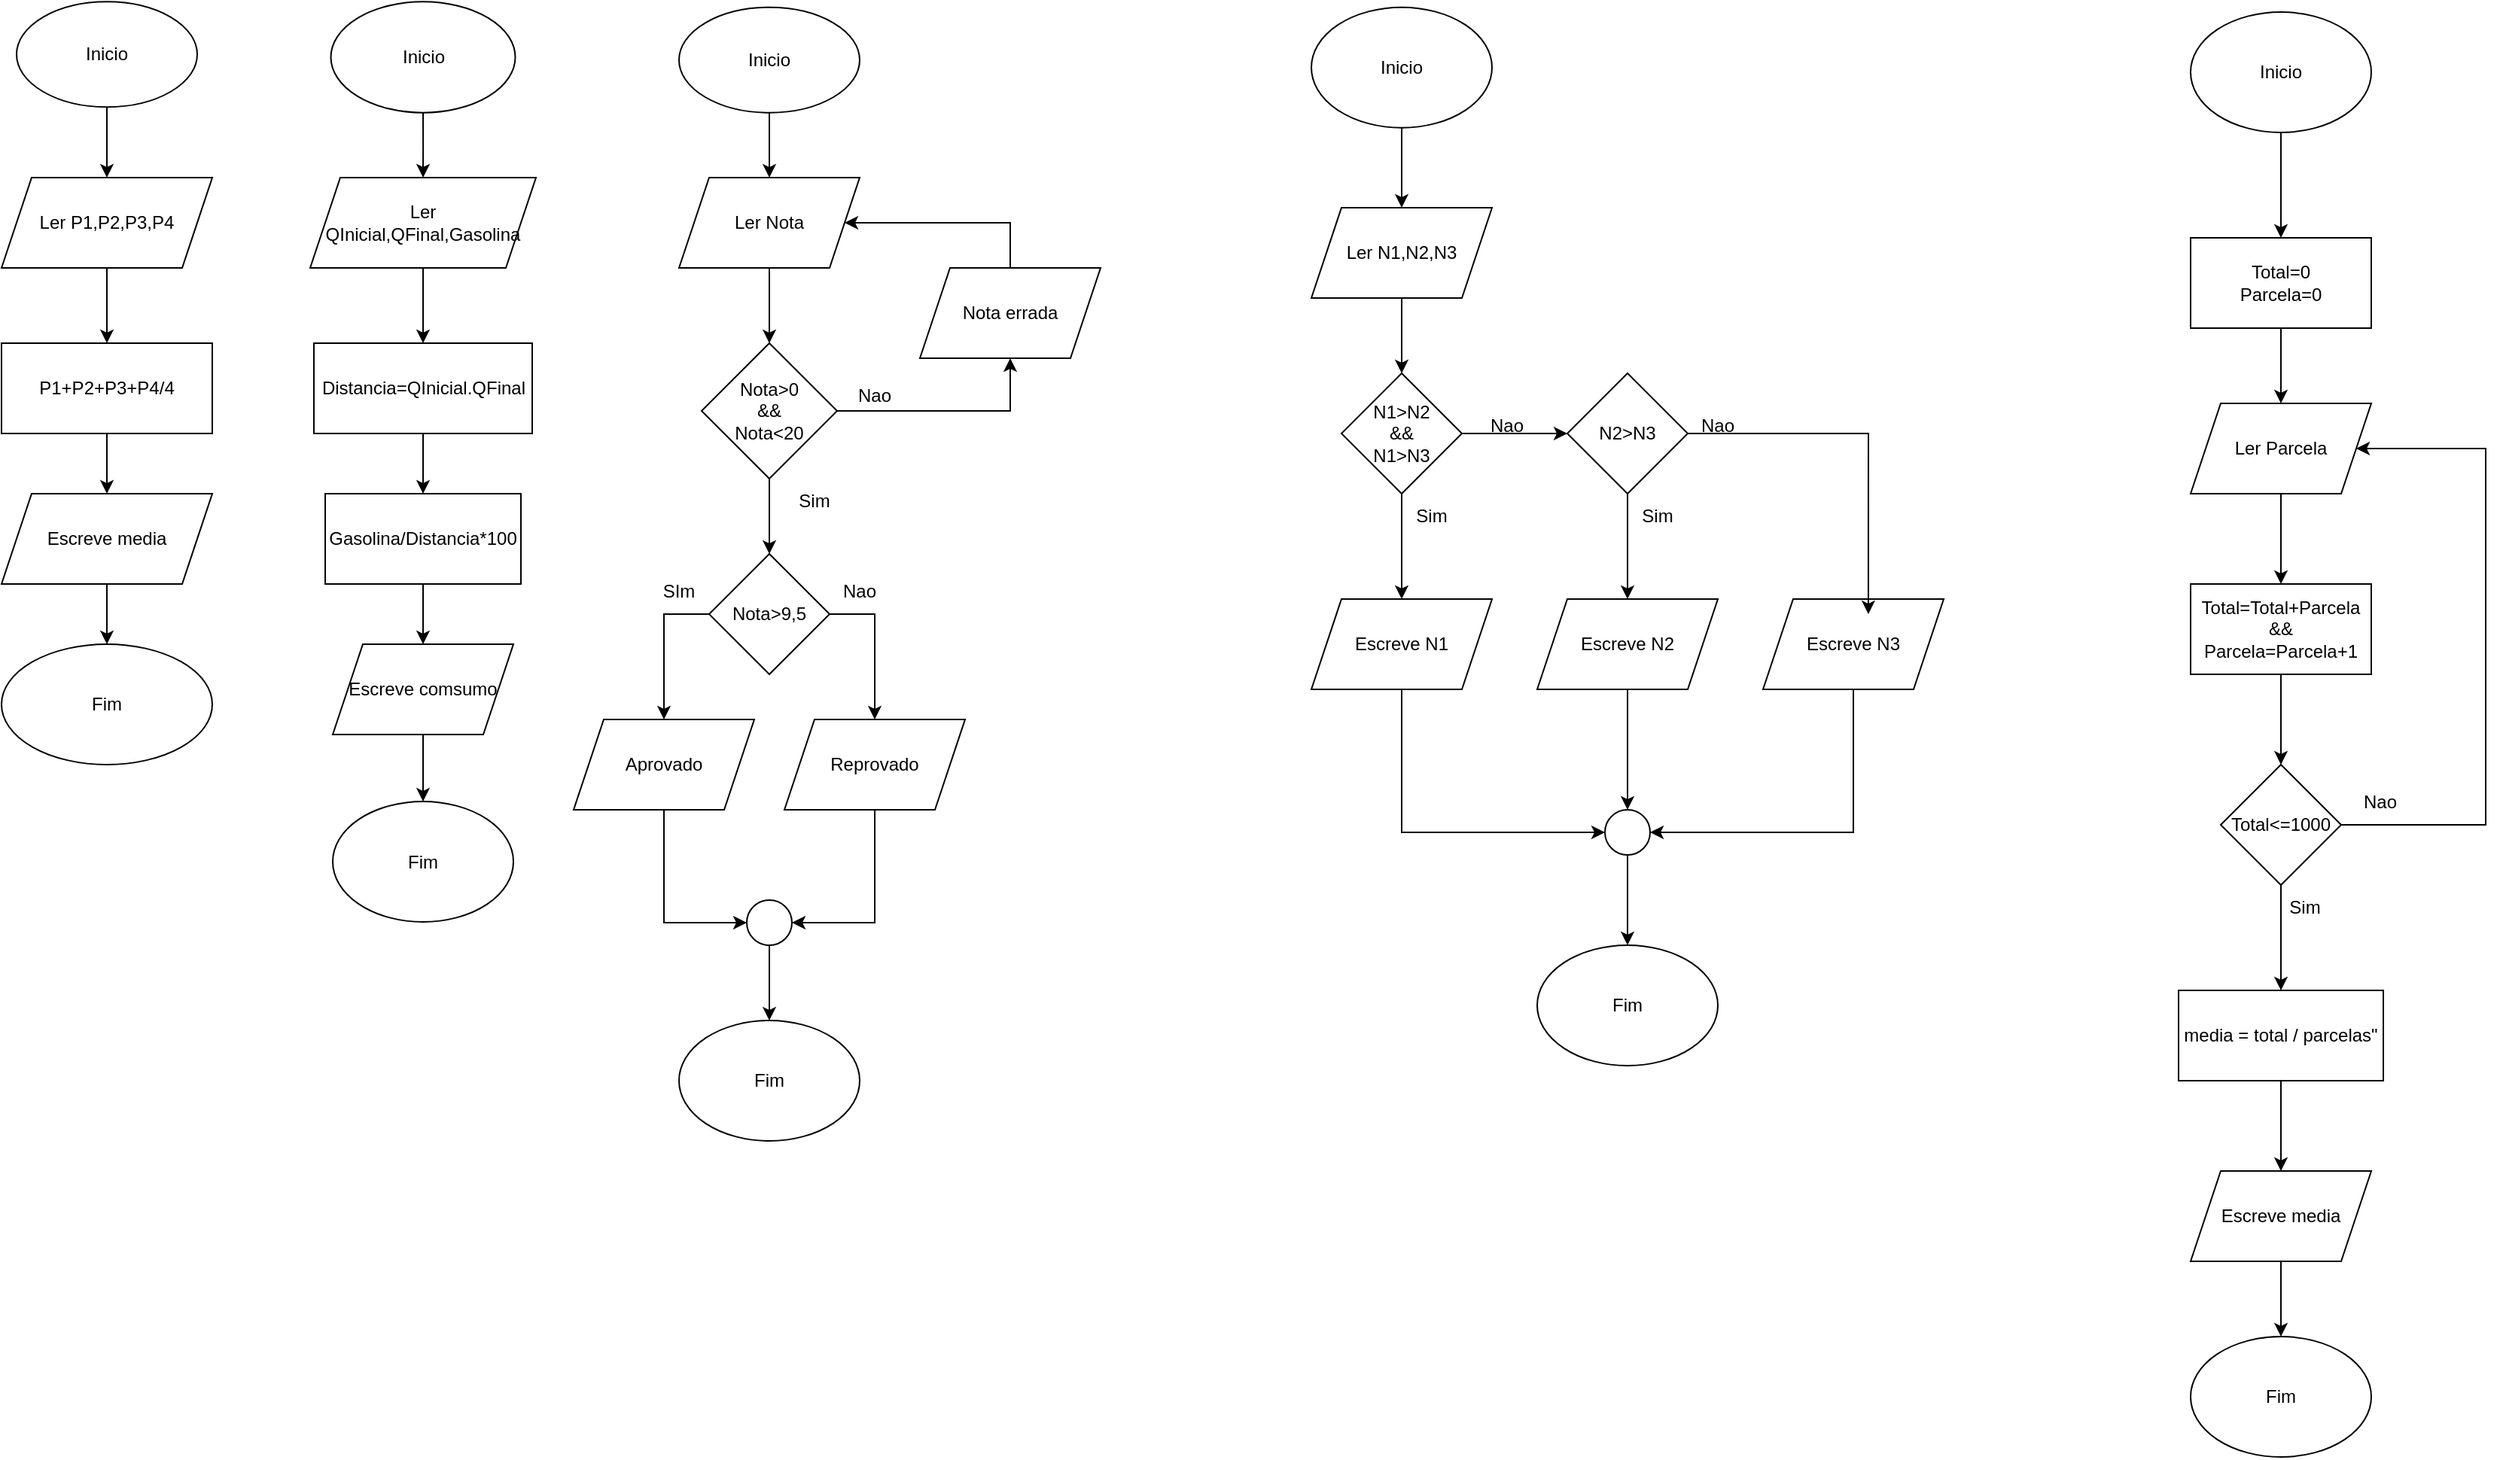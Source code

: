 <mxfile version="24.7.17">
  <diagram name="Página-1" id="kMsXeV2OVkawjESqdthg">
    <mxGraphModel dx="1500" dy="933" grid="1" gridSize="10" guides="1" tooltips="1" connect="1" arrows="1" fold="1" page="1" pageScale="1" pageWidth="827" pageHeight="1169" math="0" shadow="0">
      <root>
        <mxCell id="0" />
        <mxCell id="1" parent="0" />
        <mxCell id="W88fAptLdFSlkXJ4jm0--39" value="" style="edgeStyle=orthogonalEdgeStyle;rounded=0;orthogonalLoop=1;jettySize=auto;html=1;" edge="1" parent="1" source="W88fAptLdFSlkXJ4jm0--23" target="W88fAptLdFSlkXJ4jm0--28">
          <mxGeometry relative="1" as="geometry" />
        </mxCell>
        <mxCell id="W88fAptLdFSlkXJ4jm0--23" value="Inicio" style="ellipse;whiteSpace=wrap;html=1;" vertex="1" parent="1">
          <mxGeometry x="90" y="13.13" width="120" height="70" as="geometry" />
        </mxCell>
        <mxCell id="W88fAptLdFSlkXJ4jm0--40" value="" style="edgeStyle=orthogonalEdgeStyle;rounded=0;orthogonalLoop=1;jettySize=auto;html=1;" edge="1" parent="1" source="W88fAptLdFSlkXJ4jm0--28" target="W88fAptLdFSlkXJ4jm0--6">
          <mxGeometry relative="1" as="geometry" />
        </mxCell>
        <mxCell id="W88fAptLdFSlkXJ4jm0--28" value="Ler P1,P2,P3,P4" style="shape=parallelogram;perimeter=parallelogramPerimeter;whiteSpace=wrap;html=1;fixedSize=1;" vertex="1" parent="1">
          <mxGeometry x="80" y="130" width="140" height="60" as="geometry" />
        </mxCell>
        <mxCell id="W88fAptLdFSlkXJ4jm0--6" value="P1+P2+P3+P4/4" style="rounded=0;whiteSpace=wrap;html=1;" vertex="1" parent="1">
          <mxGeometry x="80" y="240" width="140" height="60" as="geometry" />
        </mxCell>
        <mxCell id="W88fAptLdFSlkXJ4jm0--9" value="" style="edgeStyle=orthogonalEdgeStyle;rounded=0;orthogonalLoop=1;jettySize=auto;html=1;" edge="1" parent="1" source="W88fAptLdFSlkXJ4jm0--6" target="W88fAptLdFSlkXJ4jm0--8">
          <mxGeometry relative="1" as="geometry" />
        </mxCell>
        <mxCell id="W88fAptLdFSlkXJ4jm0--8" value="Escreve media" style="shape=parallelogram;perimeter=parallelogramPerimeter;whiteSpace=wrap;html=1;fixedSize=1;" vertex="1" parent="1">
          <mxGeometry x="80" y="340" width="140" height="60" as="geometry" />
        </mxCell>
        <mxCell id="W88fAptLdFSlkXJ4jm0--11" value="" style="edgeStyle=orthogonalEdgeStyle;rounded=0;orthogonalLoop=1;jettySize=auto;html=1;" edge="1" parent="1" source="W88fAptLdFSlkXJ4jm0--8" target="W88fAptLdFSlkXJ4jm0--10">
          <mxGeometry relative="1" as="geometry" />
        </mxCell>
        <mxCell id="W88fAptLdFSlkXJ4jm0--10" value="Fim" style="ellipse;whiteSpace=wrap;html=1;" vertex="1" parent="1">
          <mxGeometry x="80" y="440" width="140" height="80" as="geometry" />
        </mxCell>
        <mxCell id="W88fAptLdFSlkXJ4jm0--41" value="" style="edgeStyle=orthogonalEdgeStyle;rounded=0;orthogonalLoop=1;jettySize=auto;html=1;" edge="1" parent="1" source="W88fAptLdFSlkXJ4jm0--36" target="W88fAptLdFSlkXJ4jm0--37">
          <mxGeometry relative="1" as="geometry" />
        </mxCell>
        <mxCell id="W88fAptLdFSlkXJ4jm0--36" value="Inicio" style="ellipse;whiteSpace=wrap;html=1;" vertex="1" parent="1">
          <mxGeometry x="298.75" y="13.13" width="122.5" height="73.75" as="geometry" />
        </mxCell>
        <mxCell id="W88fAptLdFSlkXJ4jm0--43" value="" style="edgeStyle=orthogonalEdgeStyle;rounded=0;orthogonalLoop=1;jettySize=auto;html=1;" edge="1" parent="1" source="W88fAptLdFSlkXJ4jm0--37" target="W88fAptLdFSlkXJ4jm0--42">
          <mxGeometry relative="1" as="geometry" />
        </mxCell>
        <mxCell id="W88fAptLdFSlkXJ4jm0--37" value="Ler QInicial,QFinal,Gasolina" style="shape=parallelogram;perimeter=parallelogramPerimeter;whiteSpace=wrap;html=1;fixedSize=1;" vertex="1" parent="1">
          <mxGeometry x="285" y="130" width="150" height="60" as="geometry" />
        </mxCell>
        <mxCell id="W88fAptLdFSlkXJ4jm0--45" value="" style="edgeStyle=orthogonalEdgeStyle;rounded=0;orthogonalLoop=1;jettySize=auto;html=1;" edge="1" parent="1" source="W88fAptLdFSlkXJ4jm0--42" target="W88fAptLdFSlkXJ4jm0--44">
          <mxGeometry relative="1" as="geometry" />
        </mxCell>
        <mxCell id="W88fAptLdFSlkXJ4jm0--42" value="Distancia=QInicial.QFinal" style="rounded=0;whiteSpace=wrap;html=1;" vertex="1" parent="1">
          <mxGeometry x="287.5" y="240" width="145" height="60" as="geometry" />
        </mxCell>
        <mxCell id="W88fAptLdFSlkXJ4jm0--47" value="" style="edgeStyle=orthogonalEdgeStyle;rounded=0;orthogonalLoop=1;jettySize=auto;html=1;" edge="1" parent="1" source="W88fAptLdFSlkXJ4jm0--44" target="W88fAptLdFSlkXJ4jm0--46">
          <mxGeometry relative="1" as="geometry" />
        </mxCell>
        <mxCell id="W88fAptLdFSlkXJ4jm0--44" value="Gasolina/Distancia*100" style="rounded=0;whiteSpace=wrap;html=1;" vertex="1" parent="1">
          <mxGeometry x="295" y="340" width="130" height="60" as="geometry" />
        </mxCell>
        <mxCell id="W88fAptLdFSlkXJ4jm0--49" value="" style="edgeStyle=orthogonalEdgeStyle;rounded=0;orthogonalLoop=1;jettySize=auto;html=1;" edge="1" parent="1" source="W88fAptLdFSlkXJ4jm0--46" target="W88fAptLdFSlkXJ4jm0--48">
          <mxGeometry relative="1" as="geometry" />
        </mxCell>
        <mxCell id="W88fAptLdFSlkXJ4jm0--46" value="Escreve comsumo" style="shape=parallelogram;perimeter=parallelogramPerimeter;whiteSpace=wrap;html=1;fixedSize=1;" vertex="1" parent="1">
          <mxGeometry x="300" y="440" width="120" height="60" as="geometry" />
        </mxCell>
        <mxCell id="W88fAptLdFSlkXJ4jm0--48" value="Fim" style="ellipse;whiteSpace=wrap;html=1;" vertex="1" parent="1">
          <mxGeometry x="300" y="544.5" width="120" height="80" as="geometry" />
        </mxCell>
        <mxCell id="W88fAptLdFSlkXJ4jm0--52" value="" style="edgeStyle=orthogonalEdgeStyle;rounded=0;orthogonalLoop=1;jettySize=auto;html=1;" edge="1" parent="1" source="W88fAptLdFSlkXJ4jm0--50" target="W88fAptLdFSlkXJ4jm0--51">
          <mxGeometry relative="1" as="geometry" />
        </mxCell>
        <mxCell id="W88fAptLdFSlkXJ4jm0--50" value="Inicio" style="ellipse;whiteSpace=wrap;html=1;" vertex="1" parent="1">
          <mxGeometry x="530" y="16.88" width="120" height="70" as="geometry" />
        </mxCell>
        <mxCell id="W88fAptLdFSlkXJ4jm0--54" value="" style="edgeStyle=orthogonalEdgeStyle;rounded=0;orthogonalLoop=1;jettySize=auto;html=1;" edge="1" parent="1" source="W88fAptLdFSlkXJ4jm0--51" target="W88fAptLdFSlkXJ4jm0--53">
          <mxGeometry relative="1" as="geometry" />
        </mxCell>
        <mxCell id="W88fAptLdFSlkXJ4jm0--51" value="Ler Nota" style="shape=parallelogram;perimeter=parallelogramPerimeter;whiteSpace=wrap;html=1;fixedSize=1;" vertex="1" parent="1">
          <mxGeometry x="530" y="130" width="120" height="60" as="geometry" />
        </mxCell>
        <mxCell id="W88fAptLdFSlkXJ4jm0--56" style="edgeStyle=orthogonalEdgeStyle;rounded=0;orthogonalLoop=1;jettySize=auto;html=1;entryX=0.5;entryY=1;entryDx=0;entryDy=0;" edge="1" parent="1" source="W88fAptLdFSlkXJ4jm0--53" target="W88fAptLdFSlkXJ4jm0--55">
          <mxGeometry relative="1" as="geometry" />
        </mxCell>
        <mxCell id="W88fAptLdFSlkXJ4jm0--64" value="" style="edgeStyle=orthogonalEdgeStyle;rounded=0;orthogonalLoop=1;jettySize=auto;html=1;" edge="1" parent="1" source="W88fAptLdFSlkXJ4jm0--53" target="W88fAptLdFSlkXJ4jm0--63">
          <mxGeometry relative="1" as="geometry" />
        </mxCell>
        <mxCell id="W88fAptLdFSlkXJ4jm0--53" value="Nota&amp;gt;0&lt;div&gt;&amp;amp;&amp;amp;&lt;/div&gt;&lt;div&gt;Nota&amp;lt;20&lt;/div&gt;" style="rhombus;whiteSpace=wrap;html=1;" vertex="1" parent="1">
          <mxGeometry x="545" y="240" width="90" height="90" as="geometry" />
        </mxCell>
        <mxCell id="W88fAptLdFSlkXJ4jm0--57" style="edgeStyle=orthogonalEdgeStyle;rounded=0;orthogonalLoop=1;jettySize=auto;html=1;" edge="1" parent="1" source="W88fAptLdFSlkXJ4jm0--55" target="W88fAptLdFSlkXJ4jm0--51">
          <mxGeometry relative="1" as="geometry">
            <Array as="points">
              <mxPoint x="750" y="160" />
            </Array>
          </mxGeometry>
        </mxCell>
        <mxCell id="W88fAptLdFSlkXJ4jm0--55" value="Nota errada" style="shape=parallelogram;perimeter=parallelogramPerimeter;whiteSpace=wrap;html=1;fixedSize=1;" vertex="1" parent="1">
          <mxGeometry x="690" y="190" width="120" height="60" as="geometry" />
        </mxCell>
        <mxCell id="W88fAptLdFSlkXJ4jm0--58" value="Sim" style="text;html=1;align=center;verticalAlign=middle;whiteSpace=wrap;rounded=0;" vertex="1" parent="1">
          <mxGeometry x="590" y="330" width="60" height="30" as="geometry" />
        </mxCell>
        <mxCell id="W88fAptLdFSlkXJ4jm0--59" value="Nao" style="text;html=1;align=center;verticalAlign=middle;whiteSpace=wrap;rounded=0;" vertex="1" parent="1">
          <mxGeometry x="630" y="260" width="60" height="30" as="geometry" />
        </mxCell>
        <mxCell id="W88fAptLdFSlkXJ4jm0--68" style="edgeStyle=orthogonalEdgeStyle;rounded=0;orthogonalLoop=1;jettySize=auto;html=1;entryX=0.5;entryY=0;entryDx=0;entryDy=0;" edge="1" parent="1" source="W88fAptLdFSlkXJ4jm0--63" target="W88fAptLdFSlkXJ4jm0--66">
          <mxGeometry relative="1" as="geometry">
            <Array as="points">
              <mxPoint x="520" y="420" />
            </Array>
          </mxGeometry>
        </mxCell>
        <mxCell id="W88fAptLdFSlkXJ4jm0--69" style="edgeStyle=orthogonalEdgeStyle;rounded=0;orthogonalLoop=1;jettySize=auto;html=1;entryX=0.5;entryY=0;entryDx=0;entryDy=0;" edge="1" parent="1" source="W88fAptLdFSlkXJ4jm0--63" target="W88fAptLdFSlkXJ4jm0--65">
          <mxGeometry relative="1" as="geometry">
            <mxPoint x="660" y="480" as="targetPoint" />
            <Array as="points">
              <mxPoint x="660" y="420" />
            </Array>
          </mxGeometry>
        </mxCell>
        <mxCell id="W88fAptLdFSlkXJ4jm0--63" value="Nota&amp;gt;9,5" style="rhombus;whiteSpace=wrap;html=1;" vertex="1" parent="1">
          <mxGeometry x="550" y="380" width="80" height="80" as="geometry" />
        </mxCell>
        <mxCell id="W88fAptLdFSlkXJ4jm0--79" style="edgeStyle=orthogonalEdgeStyle;rounded=0;orthogonalLoop=1;jettySize=auto;html=1;entryX=1;entryY=0.5;entryDx=0;entryDy=0;" edge="1" parent="1" source="W88fAptLdFSlkXJ4jm0--65" target="W88fAptLdFSlkXJ4jm0--77">
          <mxGeometry relative="1" as="geometry" />
        </mxCell>
        <mxCell id="W88fAptLdFSlkXJ4jm0--65" value="Reprovado" style="shape=parallelogram;perimeter=parallelogramPerimeter;whiteSpace=wrap;html=1;fixedSize=1;" vertex="1" parent="1">
          <mxGeometry x="600" y="490" width="120" height="60" as="geometry" />
        </mxCell>
        <mxCell id="W88fAptLdFSlkXJ4jm0--66" value="Aprovado" style="shape=parallelogram;perimeter=parallelogramPerimeter;whiteSpace=wrap;html=1;fixedSize=1;" vertex="1" parent="1">
          <mxGeometry x="460" y="490" width="120" height="60" as="geometry" />
        </mxCell>
        <mxCell id="W88fAptLdFSlkXJ4jm0--70" value="SIm" style="text;html=1;align=center;verticalAlign=middle;whiteSpace=wrap;rounded=0;" vertex="1" parent="1">
          <mxGeometry x="500" y="390" width="60" height="30" as="geometry" />
        </mxCell>
        <mxCell id="W88fAptLdFSlkXJ4jm0--71" value="Nao" style="text;html=1;align=center;verticalAlign=middle;whiteSpace=wrap;rounded=0;" vertex="1" parent="1">
          <mxGeometry x="620" y="390" width="60" height="30" as="geometry" />
        </mxCell>
        <mxCell id="W88fAptLdFSlkXJ4jm0--74" value="Fim" style="ellipse;whiteSpace=wrap;html=1;" vertex="1" parent="1">
          <mxGeometry x="530" y="690" width="120" height="80" as="geometry" />
        </mxCell>
        <mxCell id="W88fAptLdFSlkXJ4jm0--78" value="" style="edgeStyle=orthogonalEdgeStyle;rounded=0;orthogonalLoop=1;jettySize=auto;html=1;" edge="1" parent="1" source="W88fAptLdFSlkXJ4jm0--66" target="W88fAptLdFSlkXJ4jm0--77">
          <mxGeometry relative="1" as="geometry">
            <mxPoint x="520" y="550" as="sourcePoint" />
            <mxPoint x="590" y="690" as="targetPoint" />
            <Array as="points">
              <mxPoint x="520" y="625" />
            </Array>
          </mxGeometry>
        </mxCell>
        <mxCell id="W88fAptLdFSlkXJ4jm0--80" value="" style="edgeStyle=orthogonalEdgeStyle;rounded=0;orthogonalLoop=1;jettySize=auto;html=1;" edge="1" parent="1" source="W88fAptLdFSlkXJ4jm0--77" target="W88fAptLdFSlkXJ4jm0--74">
          <mxGeometry relative="1" as="geometry" />
        </mxCell>
        <mxCell id="W88fAptLdFSlkXJ4jm0--77" value="" style="ellipse;whiteSpace=wrap;html=1;aspect=fixed;" vertex="1" parent="1">
          <mxGeometry x="575" y="610" width="30" height="30" as="geometry" />
        </mxCell>
        <mxCell id="W88fAptLdFSlkXJ4jm0--83" value="" style="edgeStyle=orthogonalEdgeStyle;rounded=0;orthogonalLoop=1;jettySize=auto;html=1;" edge="1" parent="1" source="W88fAptLdFSlkXJ4jm0--81" target="W88fAptLdFSlkXJ4jm0--82">
          <mxGeometry relative="1" as="geometry" />
        </mxCell>
        <mxCell id="W88fAptLdFSlkXJ4jm0--81" value="Inicio" style="ellipse;whiteSpace=wrap;html=1;" vertex="1" parent="1">
          <mxGeometry x="950" y="16.88" width="120" height="80" as="geometry" />
        </mxCell>
        <mxCell id="W88fAptLdFSlkXJ4jm0--86" value="" style="edgeStyle=orthogonalEdgeStyle;rounded=0;orthogonalLoop=1;jettySize=auto;html=1;" edge="1" parent="1" source="W88fAptLdFSlkXJ4jm0--82" target="W88fAptLdFSlkXJ4jm0--85">
          <mxGeometry relative="1" as="geometry" />
        </mxCell>
        <mxCell id="W88fAptLdFSlkXJ4jm0--82" value="Ler N1,N2,N3" style="shape=parallelogram;perimeter=parallelogramPerimeter;whiteSpace=wrap;html=1;fixedSize=1;" vertex="1" parent="1">
          <mxGeometry x="950" y="150" width="120" height="60" as="geometry" />
        </mxCell>
        <mxCell id="W88fAptLdFSlkXJ4jm0--104" value="" style="edgeStyle=orthogonalEdgeStyle;rounded=0;orthogonalLoop=1;jettySize=auto;html=1;" edge="1" parent="1" source="W88fAptLdFSlkXJ4jm0--85" target="W88fAptLdFSlkXJ4jm0--103">
          <mxGeometry relative="1" as="geometry" />
        </mxCell>
        <mxCell id="W88fAptLdFSlkXJ4jm0--107" value="" style="edgeStyle=orthogonalEdgeStyle;rounded=0;orthogonalLoop=1;jettySize=auto;html=1;" edge="1" parent="1" source="W88fAptLdFSlkXJ4jm0--85" target="W88fAptLdFSlkXJ4jm0--106">
          <mxGeometry relative="1" as="geometry" />
        </mxCell>
        <mxCell id="W88fAptLdFSlkXJ4jm0--85" value="N1&amp;gt;N2&lt;div&gt;&amp;amp;&amp;amp;&lt;/div&gt;&lt;div&gt;N1&amp;gt;N3&lt;/div&gt;" style="rhombus;whiteSpace=wrap;html=1;" vertex="1" parent="1">
          <mxGeometry x="970" y="260" width="80" height="80" as="geometry" />
        </mxCell>
        <mxCell id="W88fAptLdFSlkXJ4jm0--119" style="edgeStyle=orthogonalEdgeStyle;rounded=0;orthogonalLoop=1;jettySize=auto;html=1;entryX=0;entryY=0.5;entryDx=0;entryDy=0;" edge="1" parent="1" source="W88fAptLdFSlkXJ4jm0--103" target="W88fAptLdFSlkXJ4jm0--118">
          <mxGeometry relative="1" as="geometry">
            <Array as="points">
              <mxPoint x="1010" y="565" />
            </Array>
          </mxGeometry>
        </mxCell>
        <mxCell id="W88fAptLdFSlkXJ4jm0--103" value="Escreve N1" style="shape=parallelogram;perimeter=parallelogramPerimeter;whiteSpace=wrap;html=1;fixedSize=1;" vertex="1" parent="1">
          <mxGeometry x="950" y="410" width="120" height="60" as="geometry" />
        </mxCell>
        <mxCell id="W88fAptLdFSlkXJ4jm0--105" value="Sim" style="text;html=1;align=center;verticalAlign=middle;whiteSpace=wrap;rounded=0;" vertex="1" parent="1">
          <mxGeometry x="1000" y="340" width="60" height="30" as="geometry" />
        </mxCell>
        <mxCell id="W88fAptLdFSlkXJ4jm0--112" value="" style="edgeStyle=orthogonalEdgeStyle;rounded=0;orthogonalLoop=1;jettySize=auto;html=1;" edge="1" parent="1" source="W88fAptLdFSlkXJ4jm0--106" target="W88fAptLdFSlkXJ4jm0--108">
          <mxGeometry relative="1" as="geometry" />
        </mxCell>
        <mxCell id="W88fAptLdFSlkXJ4jm0--106" value="N2&amp;gt;N3" style="rhombus;whiteSpace=wrap;html=1;" vertex="1" parent="1">
          <mxGeometry x="1120" y="260" width="80" height="80" as="geometry" />
        </mxCell>
        <mxCell id="W88fAptLdFSlkXJ4jm0--120" value="" style="edgeStyle=orthogonalEdgeStyle;rounded=0;orthogonalLoop=1;jettySize=auto;html=1;" edge="1" parent="1" source="W88fAptLdFSlkXJ4jm0--108" target="W88fAptLdFSlkXJ4jm0--118">
          <mxGeometry relative="1" as="geometry" />
        </mxCell>
        <mxCell id="W88fAptLdFSlkXJ4jm0--108" value="Escreve N2" style="shape=parallelogram;perimeter=parallelogramPerimeter;whiteSpace=wrap;html=1;fixedSize=1;" vertex="1" parent="1">
          <mxGeometry x="1100" y="410" width="120" height="60" as="geometry" />
        </mxCell>
        <mxCell id="W88fAptLdFSlkXJ4jm0--111" value="Nao" style="text;html=1;align=center;verticalAlign=middle;whiteSpace=wrap;rounded=0;" vertex="1" parent="1">
          <mxGeometry x="1050" y="280" width="60" height="30" as="geometry" />
        </mxCell>
        <mxCell id="W88fAptLdFSlkXJ4jm0--113" value="Sim" style="text;html=1;align=center;verticalAlign=middle;whiteSpace=wrap;rounded=0;" vertex="1" parent="1">
          <mxGeometry x="1150" y="340" width="60" height="30" as="geometry" />
        </mxCell>
        <mxCell id="W88fAptLdFSlkXJ4jm0--121" style="edgeStyle=orthogonalEdgeStyle;rounded=0;orthogonalLoop=1;jettySize=auto;html=1;entryX=1;entryY=0.5;entryDx=0;entryDy=0;" edge="1" parent="1" source="W88fAptLdFSlkXJ4jm0--114" target="W88fAptLdFSlkXJ4jm0--118">
          <mxGeometry relative="1" as="geometry">
            <Array as="points">
              <mxPoint x="1310" y="565" />
            </Array>
          </mxGeometry>
        </mxCell>
        <mxCell id="W88fAptLdFSlkXJ4jm0--114" value="Escreve N3" style="shape=parallelogram;perimeter=parallelogramPerimeter;whiteSpace=wrap;html=1;fixedSize=1;" vertex="1" parent="1">
          <mxGeometry x="1250" y="410" width="120" height="60" as="geometry" />
        </mxCell>
        <mxCell id="W88fAptLdFSlkXJ4jm0--116" style="edgeStyle=orthogonalEdgeStyle;rounded=0;orthogonalLoop=1;jettySize=auto;html=1;entryX=0.583;entryY=0.167;entryDx=0;entryDy=0;entryPerimeter=0;" edge="1" parent="1" source="W88fAptLdFSlkXJ4jm0--106" target="W88fAptLdFSlkXJ4jm0--114">
          <mxGeometry relative="1" as="geometry" />
        </mxCell>
        <mxCell id="W88fAptLdFSlkXJ4jm0--117" value="Nao" style="text;html=1;align=center;verticalAlign=middle;whiteSpace=wrap;rounded=0;" vertex="1" parent="1">
          <mxGeometry x="1190" y="280" width="60" height="30" as="geometry" />
        </mxCell>
        <mxCell id="W88fAptLdFSlkXJ4jm0--123" value="" style="edgeStyle=orthogonalEdgeStyle;rounded=0;orthogonalLoop=1;jettySize=auto;html=1;" edge="1" parent="1" source="W88fAptLdFSlkXJ4jm0--118" target="W88fAptLdFSlkXJ4jm0--122">
          <mxGeometry relative="1" as="geometry" />
        </mxCell>
        <mxCell id="W88fAptLdFSlkXJ4jm0--118" value="" style="ellipse;whiteSpace=wrap;html=1;aspect=fixed;" vertex="1" parent="1">
          <mxGeometry x="1145" y="550" width="30" height="30" as="geometry" />
        </mxCell>
        <mxCell id="W88fAptLdFSlkXJ4jm0--122" value="Fim" style="ellipse;whiteSpace=wrap;html=1;" vertex="1" parent="1">
          <mxGeometry x="1100" y="640" width="120" height="80" as="geometry" />
        </mxCell>
        <mxCell id="W88fAptLdFSlkXJ4jm0--126" value="" style="edgeStyle=orthogonalEdgeStyle;rounded=0;orthogonalLoop=1;jettySize=auto;html=1;" edge="1" parent="1" source="W88fAptLdFSlkXJ4jm0--124" target="W88fAptLdFSlkXJ4jm0--125">
          <mxGeometry relative="1" as="geometry" />
        </mxCell>
        <mxCell id="W88fAptLdFSlkXJ4jm0--124" value="Inicio" style="ellipse;whiteSpace=wrap;html=1;" vertex="1" parent="1">
          <mxGeometry x="1534" y="20" width="120" height="80" as="geometry" />
        </mxCell>
        <mxCell id="W88fAptLdFSlkXJ4jm0--128" value="" style="edgeStyle=orthogonalEdgeStyle;rounded=0;orthogonalLoop=1;jettySize=auto;html=1;" edge="1" parent="1" source="W88fAptLdFSlkXJ4jm0--125">
          <mxGeometry relative="1" as="geometry">
            <mxPoint x="1594" y="280" as="targetPoint" />
          </mxGeometry>
        </mxCell>
        <mxCell id="W88fAptLdFSlkXJ4jm0--125" value="Total=0&lt;div&gt;Parcela=0&lt;/div&gt;" style="rounded=0;whiteSpace=wrap;html=1;" vertex="1" parent="1">
          <mxGeometry x="1534" y="170" width="120" height="60" as="geometry" />
        </mxCell>
        <mxCell id="W88fAptLdFSlkXJ4jm0--136" value="" style="edgeStyle=orthogonalEdgeStyle;rounded=0;orthogonalLoop=1;jettySize=auto;html=1;" edge="1" parent="1" source="W88fAptLdFSlkXJ4jm0--134" target="W88fAptLdFSlkXJ4jm0--135">
          <mxGeometry relative="1" as="geometry" />
        </mxCell>
        <mxCell id="W88fAptLdFSlkXJ4jm0--134" value="Ler Parcela" style="shape=parallelogram;perimeter=parallelogramPerimeter;whiteSpace=wrap;html=1;fixedSize=1;" vertex="1" parent="1">
          <mxGeometry x="1534" y="280" width="120" height="60" as="geometry" />
        </mxCell>
        <mxCell id="W88fAptLdFSlkXJ4jm0--139" value="" style="edgeStyle=orthogonalEdgeStyle;rounded=0;orthogonalLoop=1;jettySize=auto;html=1;" edge="1" parent="1" source="W88fAptLdFSlkXJ4jm0--135" target="W88fAptLdFSlkXJ4jm0--138">
          <mxGeometry relative="1" as="geometry" />
        </mxCell>
        <mxCell id="W88fAptLdFSlkXJ4jm0--135" value="Total=Total+Parcela&lt;div&gt;&amp;amp;&amp;amp;&lt;/div&gt;&lt;div&gt;Parcela=Parcela+1&lt;/div&gt;" style="rounded=0;whiteSpace=wrap;html=1;" vertex="1" parent="1">
          <mxGeometry x="1534" y="400" width="120" height="60" as="geometry" />
        </mxCell>
        <mxCell id="W88fAptLdFSlkXJ4jm0--141" value="" style="edgeStyle=orthogonalEdgeStyle;rounded=0;orthogonalLoop=1;jettySize=auto;html=1;" edge="1" parent="1" source="W88fAptLdFSlkXJ4jm0--138" target="W88fAptLdFSlkXJ4jm0--140">
          <mxGeometry relative="1" as="geometry" />
        </mxCell>
        <mxCell id="W88fAptLdFSlkXJ4jm0--143" style="edgeStyle=orthogonalEdgeStyle;rounded=0;orthogonalLoop=1;jettySize=auto;html=1;entryX=1;entryY=0.5;entryDx=0;entryDy=0;" edge="1" parent="1" source="W88fAptLdFSlkXJ4jm0--138" target="W88fAptLdFSlkXJ4jm0--134">
          <mxGeometry relative="1" as="geometry">
            <Array as="points">
              <mxPoint x="1730" y="560" />
              <mxPoint x="1730" y="310" />
            </Array>
          </mxGeometry>
        </mxCell>
        <mxCell id="W88fAptLdFSlkXJ4jm0--138" value="Total&amp;lt;=1000" style="rhombus;whiteSpace=wrap;html=1;" vertex="1" parent="1">
          <mxGeometry x="1554" y="520" width="80" height="80" as="geometry" />
        </mxCell>
        <mxCell id="W88fAptLdFSlkXJ4jm0--146" value="" style="edgeStyle=orthogonalEdgeStyle;rounded=0;orthogonalLoop=1;jettySize=auto;html=1;" edge="1" parent="1" source="W88fAptLdFSlkXJ4jm0--140" target="W88fAptLdFSlkXJ4jm0--145">
          <mxGeometry relative="1" as="geometry" />
        </mxCell>
        <mxCell id="W88fAptLdFSlkXJ4jm0--140" value="media = total / parcelas&quot;" style="rounded=0;whiteSpace=wrap;html=1;" vertex="1" parent="1">
          <mxGeometry x="1526" y="670" width="136" height="60" as="geometry" />
        </mxCell>
        <mxCell id="W88fAptLdFSlkXJ4jm0--142" value="Sim" style="text;html=1;align=center;verticalAlign=middle;whiteSpace=wrap;rounded=0;" vertex="1" parent="1">
          <mxGeometry x="1580" y="600" width="60" height="30" as="geometry" />
        </mxCell>
        <mxCell id="W88fAptLdFSlkXJ4jm0--144" value="Nao" style="text;html=1;align=center;verticalAlign=middle;whiteSpace=wrap;rounded=0;" vertex="1" parent="1">
          <mxGeometry x="1630" y="530" width="60" height="30" as="geometry" />
        </mxCell>
        <mxCell id="W88fAptLdFSlkXJ4jm0--148" value="" style="edgeStyle=orthogonalEdgeStyle;rounded=0;orthogonalLoop=1;jettySize=auto;html=1;" edge="1" parent="1" source="W88fAptLdFSlkXJ4jm0--145" target="W88fAptLdFSlkXJ4jm0--147">
          <mxGeometry relative="1" as="geometry" />
        </mxCell>
        <mxCell id="W88fAptLdFSlkXJ4jm0--145" value="Escreve media" style="shape=parallelogram;perimeter=parallelogramPerimeter;whiteSpace=wrap;html=1;fixedSize=1;" vertex="1" parent="1">
          <mxGeometry x="1534" y="790" width="120" height="60" as="geometry" />
        </mxCell>
        <mxCell id="W88fAptLdFSlkXJ4jm0--147" value="Fim" style="ellipse;whiteSpace=wrap;html=1;" vertex="1" parent="1">
          <mxGeometry x="1534" y="900" width="120" height="80" as="geometry" />
        </mxCell>
      </root>
    </mxGraphModel>
  </diagram>
</mxfile>
